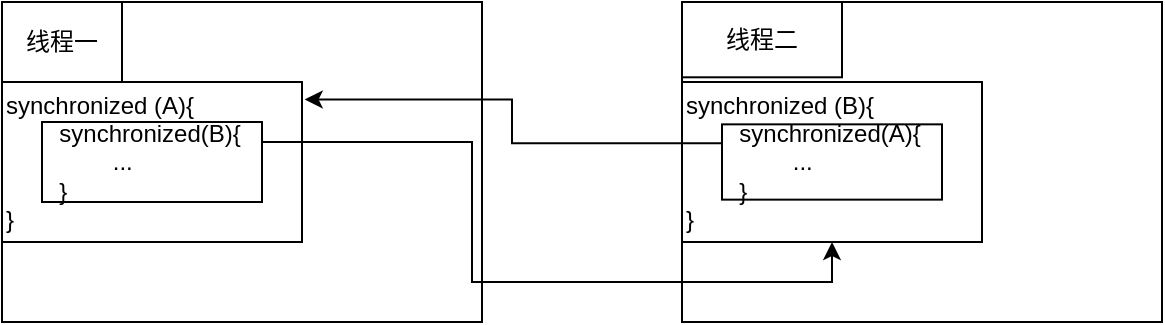 <mxfile version="17.1.0" type="github"><diagram id="3su092B6f2OQ03xG6c9O" name="Page-1"><mxGraphModel dx="1090" dy="614" grid="1" gridSize="10" guides="1" tooltips="1" connect="1" arrows="1" fold="1" page="1" pageScale="1" pageWidth="827" pageHeight="1169" math="0" shadow="0"><root><mxCell id="0"/><mxCell id="1" parent="0"/><mxCell id="n-XYg9eNNjNnusgToyhC-4" value="" style="group" vertex="1" connectable="0" parent="1"><mxGeometry x="90" y="160" width="240" height="160" as="geometry"/></mxCell><mxCell id="n-XYg9eNNjNnusgToyhC-1" value="&lt;div&gt;&lt;span&gt;synchronized (A){&lt;/span&gt;&lt;br&gt;&lt;/div&gt;&lt;span style=&quot;white-space: pre&quot;&gt;&lt;div&gt;&lt;span&gt;&#9;&lt;/span&gt;&lt;span style=&quot;white-space: normal&quot;&gt;synchronized(B){&lt;/span&gt;&lt;span&gt;&#9;&lt;/span&gt;&lt;/div&gt;&lt;/span&gt;&lt;div&gt;&lt;span style=&quot;white-space: pre&quot;&gt;&#9;&lt;span style=&quot;white-space: pre&quot;&gt;&#9;&lt;/span&gt;.&lt;/span&gt;..&lt;span style=&quot;white-space: pre&quot;&gt;&#9;&lt;/span&gt;&lt;/div&gt;&lt;div&gt;&lt;span&gt;&lt;span style=&quot;white-space: pre&quot;&gt;&#9;&lt;/span&gt;}&lt;/span&gt;&lt;/div&gt;&lt;div&gt;&lt;span&gt;}&lt;/span&gt;&lt;/div&gt;" style="rounded=0;whiteSpace=wrap;html=1;align=left;" vertex="1" parent="n-XYg9eNNjNnusgToyhC-4"><mxGeometry width="240" height="160" as="geometry"/></mxCell><mxCell id="n-XYg9eNNjNnusgToyhC-21" value="" style="group" vertex="1" connectable="0" parent="n-XYg9eNNjNnusgToyhC-4"><mxGeometry width="150" height="120" as="geometry"/></mxCell><mxCell id="n-XYg9eNNjNnusgToyhC-19" value="" style="rounded=0;whiteSpace=wrap;html=1;fillColor=none;" vertex="1" parent="n-XYg9eNNjNnusgToyhC-21"><mxGeometry y="40" width="150" height="80" as="geometry"/></mxCell><mxCell id="n-XYg9eNNjNnusgToyhC-2" value="&lt;div style=&quot;text-align: left&quot;&gt;线程一&lt;/div&gt;" style="rounded=0;whiteSpace=wrap;html=1;" vertex="1" parent="n-XYg9eNNjNnusgToyhC-21"><mxGeometry width="60" height="40" as="geometry"/></mxCell><mxCell id="n-XYg9eNNjNnusgToyhC-17" value="" style="rounded=0;whiteSpace=wrap;html=1;fillColor=none;" vertex="1" parent="n-XYg9eNNjNnusgToyhC-21"><mxGeometry x="20" y="60" width="110" height="40" as="geometry"/></mxCell><mxCell id="n-XYg9eNNjNnusgToyhC-6" value="" style="group;fillColor=none;" vertex="1" connectable="0" parent="1"><mxGeometry x="430" y="160" width="240" height="160" as="geometry"/></mxCell><mxCell id="n-XYg9eNNjNnusgToyhC-3" value="&lt;div&gt;&lt;span&gt;synchronized (B){&lt;/span&gt;&lt;br&gt;&lt;/div&gt;&lt;span style=&quot;white-space: pre&quot;&gt;&lt;div&gt;&lt;span&gt;&#9;&lt;/span&gt;&lt;span style=&quot;white-space: normal&quot;&gt;synchronized(A){&lt;/span&gt;&lt;span&gt;&#9;&lt;/span&gt;&lt;/div&gt;&lt;/span&gt;&lt;div&gt;&lt;span style=&quot;white-space: pre&quot;&gt;&#9;&lt;span style=&quot;white-space: pre&quot;&gt;&#9;&lt;/span&gt;.&lt;/span&gt;..&lt;span style=&quot;white-space: pre&quot;&gt;&#9;&lt;/span&gt;&lt;/div&gt;&lt;div&gt;&lt;span&gt;&lt;span style=&quot;white-space: pre&quot;&gt;&#9;&lt;/span&gt;}&lt;/span&gt;&lt;/div&gt;&lt;div&gt;&lt;span&gt;}&lt;/span&gt;&lt;/div&gt;" style="rounded=0;whiteSpace=wrap;html=1;align=left;" vertex="1" parent="n-XYg9eNNjNnusgToyhC-6"><mxGeometry width="240" height="160" as="geometry"/></mxCell><mxCell id="n-XYg9eNNjNnusgToyhC-25" value="" style="rounded=0;whiteSpace=wrap;html=1;fillColor=none;" vertex="1" parent="n-XYg9eNNjNnusgToyhC-6"><mxGeometry y="40" width="150" height="80" as="geometry"/></mxCell><mxCell id="n-XYg9eNNjNnusgToyhC-5" value="线程二" style="rounded=0;whiteSpace=wrap;html=1;" vertex="1" parent="n-XYg9eNNjNnusgToyhC-6"><mxGeometry width="80" height="37.647" as="geometry"/></mxCell><mxCell id="n-XYg9eNNjNnusgToyhC-14" value="" style="rounded=0;whiteSpace=wrap;html=1;fillColor=none;" vertex="1" parent="n-XYg9eNNjNnusgToyhC-6"><mxGeometry x="20" y="61.176" width="110" height="37.647" as="geometry"/></mxCell><mxCell id="n-XYg9eNNjNnusgToyhC-26" style="edgeStyle=orthogonalEdgeStyle;rounded=0;orthogonalLoop=1;jettySize=auto;html=1;exitX=1;exitY=0.25;exitDx=0;exitDy=0;entryX=0.5;entryY=1;entryDx=0;entryDy=0;" edge="1" parent="1" source="n-XYg9eNNjNnusgToyhC-17" target="n-XYg9eNNjNnusgToyhC-25"><mxGeometry relative="1" as="geometry"/></mxCell><mxCell id="n-XYg9eNNjNnusgToyhC-29" style="edgeStyle=orthogonalEdgeStyle;rounded=0;orthogonalLoop=1;jettySize=auto;html=1;exitX=0;exitY=0.25;exitDx=0;exitDy=0;entryX=1.009;entryY=0.109;entryDx=0;entryDy=0;entryPerimeter=0;" edge="1" parent="1" source="n-XYg9eNNjNnusgToyhC-14" target="n-XYg9eNNjNnusgToyhC-19"><mxGeometry relative="1" as="geometry"/></mxCell></root></mxGraphModel></diagram></mxfile>